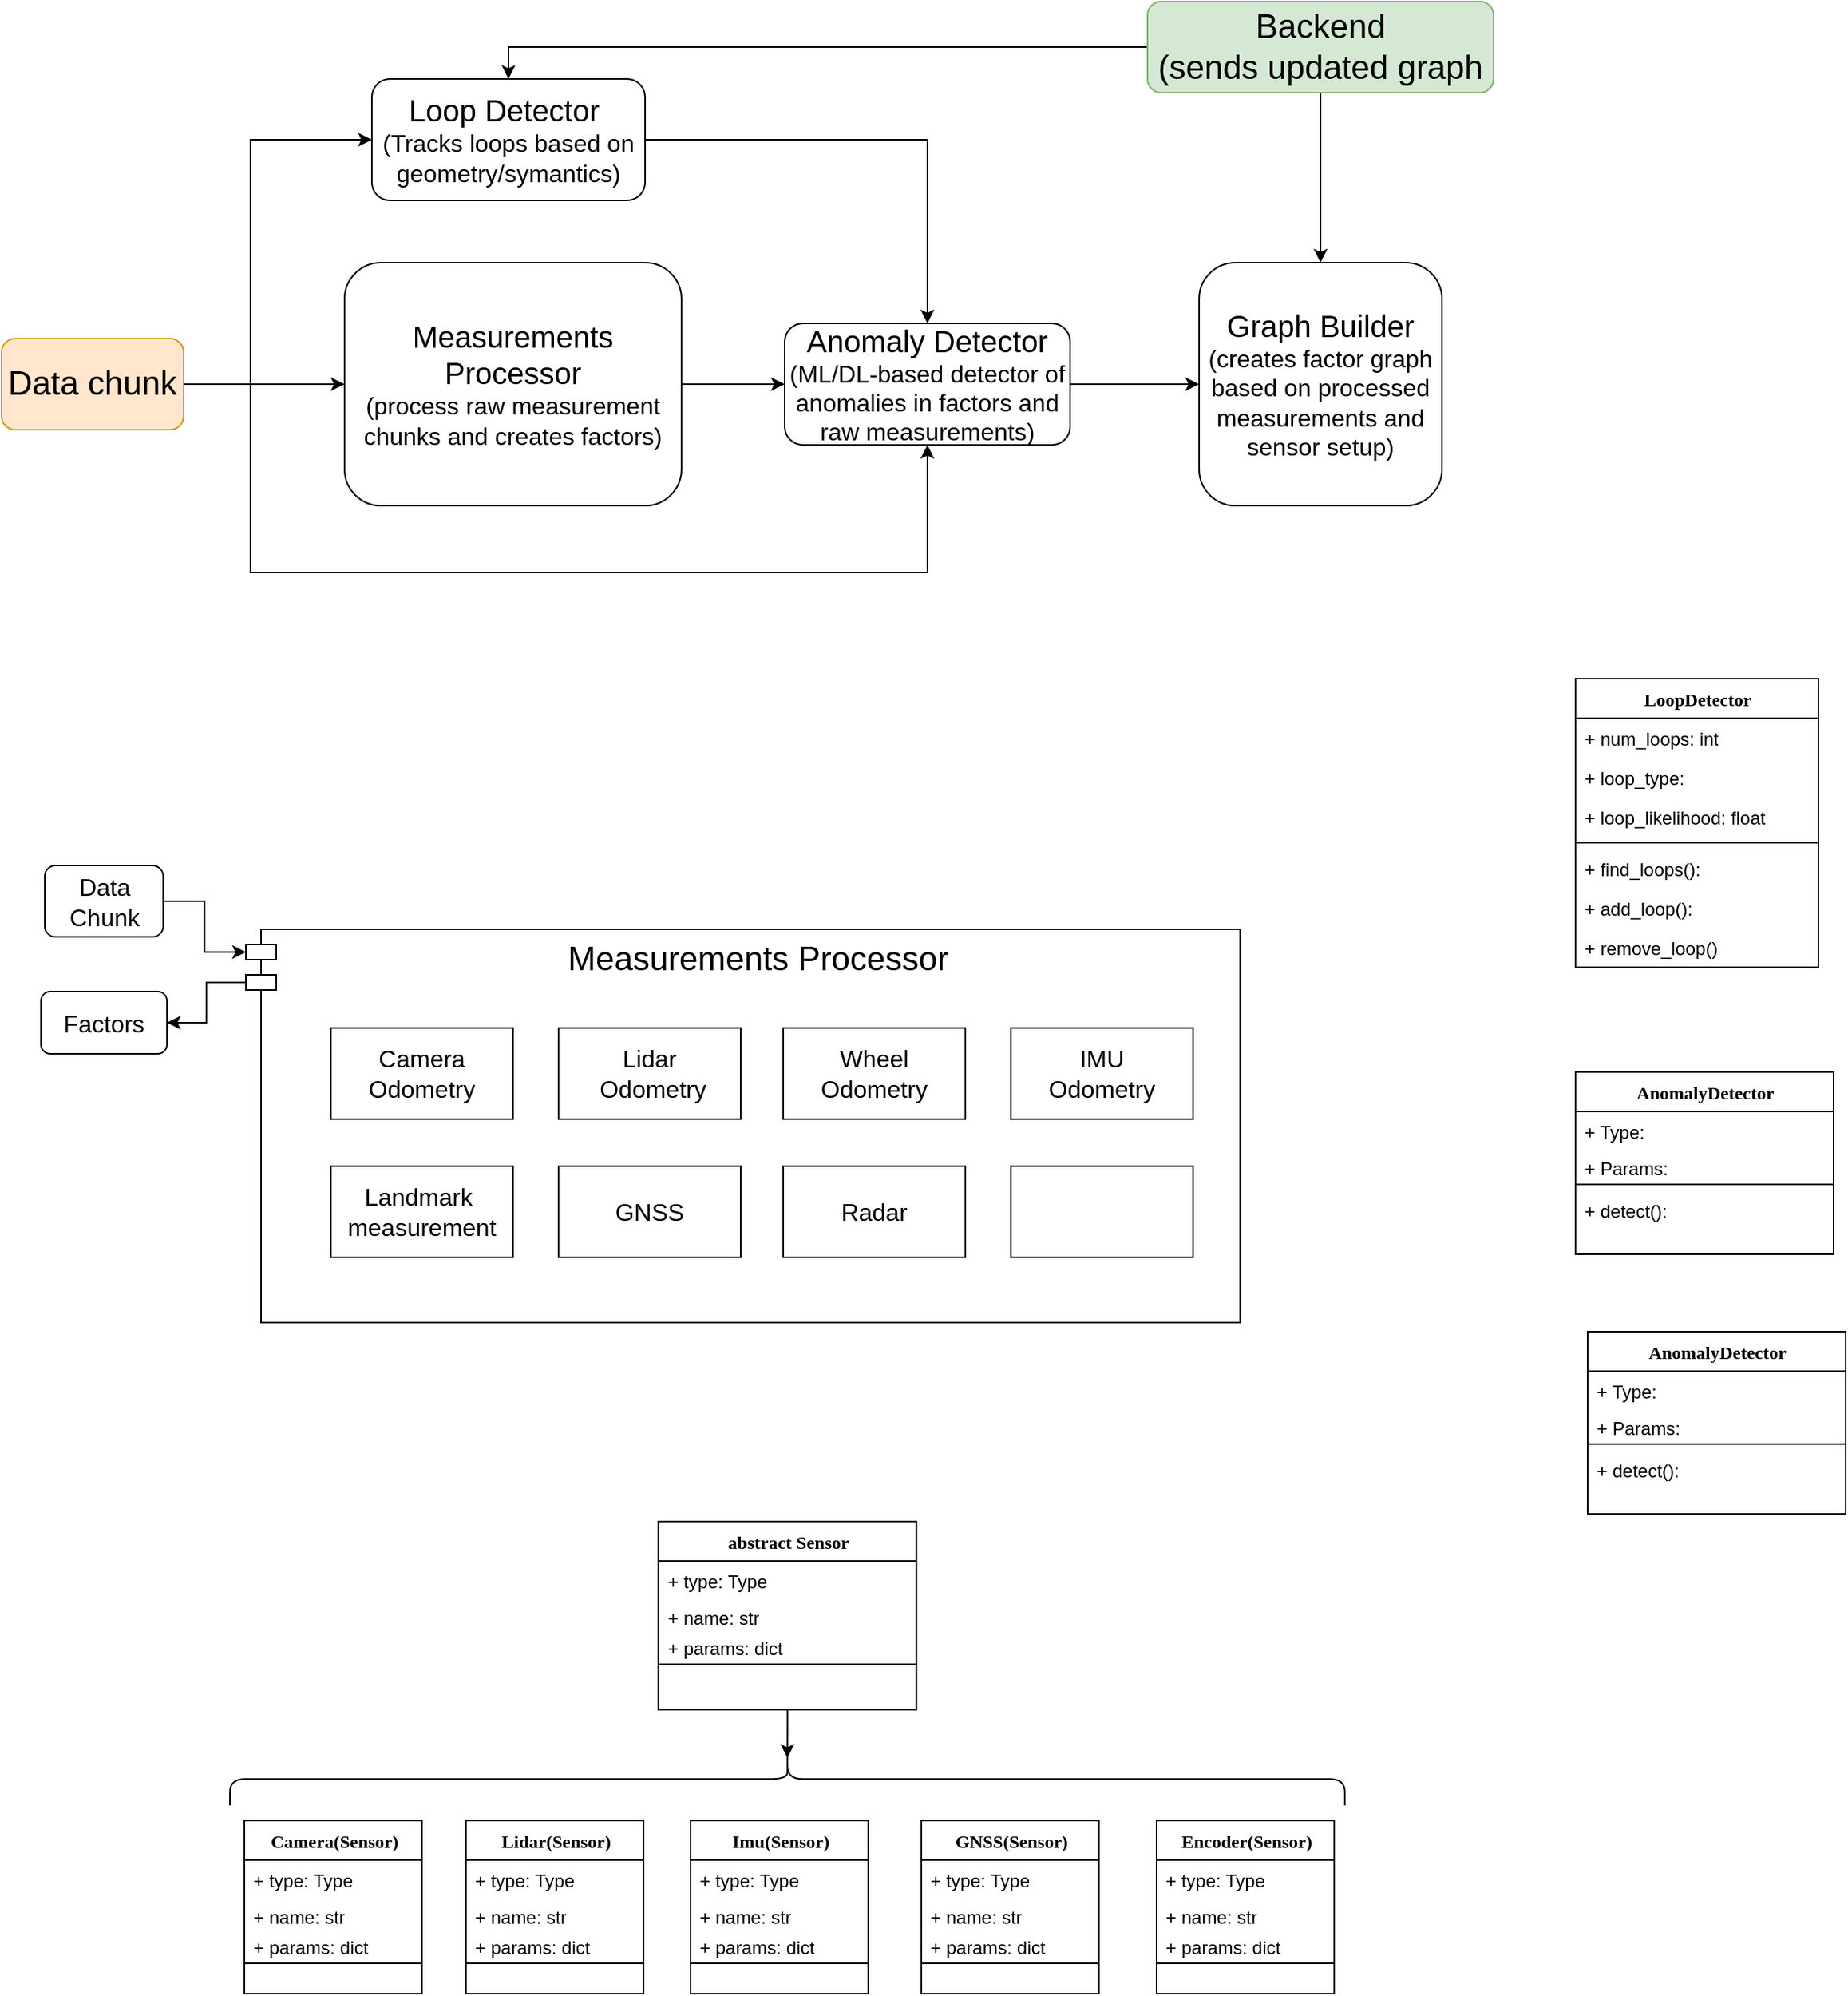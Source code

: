 <mxfile version="21.1.2" type="device">
  <diagram name="Page-1" id="6133507b-19e7-1e82-6fc7-422aa6c4b21f">
    <mxGraphModel dx="1993" dy="517" grid="0" gridSize="10" guides="1" tooltips="1" connect="1" arrows="1" fold="1" page="1" pageScale="1" pageWidth="1100" pageHeight="850" background="none" math="0" shadow="0">
      <root>
        <mxCell id="0" />
        <mxCell id="1" parent="0" />
        <mxCell id="TKWjIK_nqhg0Qx_Ndcxz-42" style="edgeStyle=orthogonalEdgeStyle;rounded=0;orthogonalLoop=1;jettySize=auto;html=1;exitX=0;exitY=0;exitDx=0;exitDy=35;exitPerimeter=0;entryX=1;entryY=0.5;entryDx=0;entryDy=0;" parent="1" source="TKWjIK_nqhg0Qx_Ndcxz-37" target="TKWjIK_nqhg0Qx_Ndcxz-40" edge="1">
          <mxGeometry relative="1" as="geometry" />
        </mxCell>
        <mxCell id="TKWjIK_nqhg0Qx_Ndcxz-37" value="&lt;font style=&quot;font-size: 22px;&quot;&gt;Measurements Processor&lt;/font&gt;" style="shape=module;align=left;spacingLeft=20;align=center;verticalAlign=top;whiteSpace=wrap;html=1;" parent="1" vertex="1">
          <mxGeometry x="-886" y="628" width="655" height="259" as="geometry" />
        </mxCell>
        <mxCell id="jgLlG5gbJCbwpfzQCMnW-12" value="LoopDetector" style="swimlane;html=1;fontStyle=1;align=center;verticalAlign=top;childLayout=stackLayout;horizontal=1;startSize=26;horizontalStack=0;resizeParent=1;resizeLast=0;collapsible=1;marginBottom=0;swimlaneFillColor=#ffffff;rounded=0;shadow=0;comic=0;labelBackgroundColor=none;strokeWidth=1;fillColor=none;fontFamily=Verdana;fontSize=12" parent="1" vertex="1">
          <mxGeometry x="-10" y="463" width="160" height="190" as="geometry" />
        </mxCell>
        <mxCell id="jgLlG5gbJCbwpfzQCMnW-13" value="+ num_loops: int" style="text;html=1;strokeColor=none;fillColor=none;align=left;verticalAlign=top;spacingLeft=4;spacingRight=4;whiteSpace=wrap;overflow=hidden;rotatable=0;points=[[0,0.5],[1,0.5]];portConstraint=eastwest;" parent="jgLlG5gbJCbwpfzQCMnW-12" vertex="1">
          <mxGeometry y="26" width="160" height="26" as="geometry" />
        </mxCell>
        <mxCell id="jgLlG5gbJCbwpfzQCMnW-14" value="+ loop_type:&amp;nbsp;" style="text;html=1;strokeColor=none;fillColor=none;align=left;verticalAlign=top;spacingLeft=4;spacingRight=4;whiteSpace=wrap;overflow=hidden;rotatable=0;points=[[0,0.5],[1,0.5]];portConstraint=eastwest;" parent="jgLlG5gbJCbwpfzQCMnW-12" vertex="1">
          <mxGeometry y="52" width="160" height="26" as="geometry" />
        </mxCell>
        <mxCell id="jgLlG5gbJCbwpfzQCMnW-15" value="+ loop_likelihood: float" style="text;html=1;strokeColor=none;fillColor=none;align=left;verticalAlign=top;spacingLeft=4;spacingRight=4;whiteSpace=wrap;overflow=hidden;rotatable=0;points=[[0,0.5],[1,0.5]];portConstraint=eastwest;" parent="jgLlG5gbJCbwpfzQCMnW-12" vertex="1">
          <mxGeometry y="78" width="160" height="26" as="geometry" />
        </mxCell>
        <mxCell id="jgLlG5gbJCbwpfzQCMnW-16" value="" style="line;html=1;strokeWidth=1;fillColor=none;align=left;verticalAlign=middle;spacingTop=-1;spacingLeft=3;spacingRight=3;rotatable=0;labelPosition=right;points=[];portConstraint=eastwest;" parent="jgLlG5gbJCbwpfzQCMnW-12" vertex="1">
          <mxGeometry y="104" width="160" height="8" as="geometry" />
        </mxCell>
        <mxCell id="jgLlG5gbJCbwpfzQCMnW-17" value="+ find_loops():" style="text;html=1;strokeColor=none;fillColor=none;align=left;verticalAlign=top;spacingLeft=4;spacingRight=4;whiteSpace=wrap;overflow=hidden;rotatable=0;points=[[0,0.5],[1,0.5]];portConstraint=eastwest;" parent="jgLlG5gbJCbwpfzQCMnW-12" vertex="1">
          <mxGeometry y="112" width="160" height="26" as="geometry" />
        </mxCell>
        <mxCell id="jgLlG5gbJCbwpfzQCMnW-18" value="+ add_loop():" style="text;html=1;strokeColor=none;fillColor=none;align=left;verticalAlign=top;spacingLeft=4;spacingRight=4;whiteSpace=wrap;overflow=hidden;rotatable=0;points=[[0,0.5],[1,0.5]];portConstraint=eastwest;" parent="jgLlG5gbJCbwpfzQCMnW-12" vertex="1">
          <mxGeometry y="138" width="160" height="26" as="geometry" />
        </mxCell>
        <mxCell id="jgLlG5gbJCbwpfzQCMnW-19" value="+ remove_loop()" style="text;html=1;strokeColor=none;fillColor=none;align=left;verticalAlign=top;spacingLeft=4;spacingRight=4;whiteSpace=wrap;overflow=hidden;rotatable=0;points=[[0,0.5],[1,0.5]];portConstraint=eastwest;" parent="jgLlG5gbJCbwpfzQCMnW-12" vertex="1">
          <mxGeometry y="164" width="160" height="26" as="geometry" />
        </mxCell>
        <mxCell id="jgLlG5gbJCbwpfzQCMnW-21" value="AnomalyDetector" style="swimlane;html=1;fontStyle=1;align=center;verticalAlign=top;childLayout=stackLayout;horizontal=1;startSize=26;horizontalStack=0;resizeParent=1;resizeLast=0;collapsible=1;marginBottom=0;swimlaneFillColor=#ffffff;rounded=0;shadow=0;comic=0;labelBackgroundColor=none;strokeWidth=1;fillColor=none;fontFamily=Verdana;fontSize=12" parent="1" vertex="1">
          <mxGeometry x="-2" y="893" width="170" height="120" as="geometry" />
        </mxCell>
        <mxCell id="jgLlG5gbJCbwpfzQCMnW-22" value="+ Type:" style="text;html=1;strokeColor=none;fillColor=none;align=left;verticalAlign=top;spacingLeft=4;spacingRight=4;whiteSpace=wrap;overflow=hidden;rotatable=0;points=[[0,0.5],[1,0.5]];portConstraint=eastwest;" parent="jgLlG5gbJCbwpfzQCMnW-21" vertex="1">
          <mxGeometry y="26" width="170" height="24" as="geometry" />
        </mxCell>
        <mxCell id="jgLlG5gbJCbwpfzQCMnW-39" value="+ Params:" style="text;html=1;strokeColor=none;fillColor=none;align=left;verticalAlign=top;spacingLeft=4;spacingRight=4;whiteSpace=wrap;overflow=hidden;rotatable=0;points=[[0,0.5],[1,0.5]];portConstraint=eastwest;" parent="jgLlG5gbJCbwpfzQCMnW-21" vertex="1">
          <mxGeometry y="50" width="170" height="20" as="geometry" />
        </mxCell>
        <mxCell id="jgLlG5gbJCbwpfzQCMnW-23" value="" style="line;html=1;strokeWidth=1;fillColor=none;align=left;verticalAlign=middle;spacingTop=-1;spacingLeft=3;spacingRight=3;rotatable=0;labelPosition=right;points=[];portConstraint=eastwest;" parent="jgLlG5gbJCbwpfzQCMnW-21" vertex="1">
          <mxGeometry y="70" width="170" height="8" as="geometry" />
        </mxCell>
        <mxCell id="jgLlG5gbJCbwpfzQCMnW-24" value="+ detect():" style="text;html=1;strokeColor=none;fillColor=none;align=left;verticalAlign=top;spacingLeft=4;spacingRight=4;whiteSpace=wrap;overflow=hidden;rotatable=0;points=[[0,0.5],[1,0.5]];portConstraint=eastwest;" parent="jgLlG5gbJCbwpfzQCMnW-21" vertex="1">
          <mxGeometry y="78" width="170" height="26" as="geometry" />
        </mxCell>
        <mxCell id="TKWjIK_nqhg0Qx_Ndcxz-6" style="edgeStyle=orthogonalEdgeStyle;rounded=0;orthogonalLoop=1;jettySize=auto;html=1;entryX=0;entryY=0.5;entryDx=0;entryDy=0;" parent="1" source="TKWjIK_nqhg0Qx_Ndcxz-1" target="TKWjIK_nqhg0Qx_Ndcxz-5" edge="1">
          <mxGeometry relative="1" as="geometry" />
        </mxCell>
        <mxCell id="TKWjIK_nqhg0Qx_Ndcxz-1" value="&lt;font style=&quot;&quot;&gt;&lt;span style=&quot;font-size: 20px;&quot;&gt;Measurements Processor&lt;/span&gt;&lt;br&gt;&lt;font style=&quot;font-size: 16px;&quot;&gt;(process raw measurement chunks and creates factors)&lt;/font&gt;&lt;br&gt;&lt;/font&gt;" style="rounded=1;whiteSpace=wrap;html=1;" parent="1" vertex="1">
          <mxGeometry x="-821" y="189" width="222" height="160" as="geometry" />
        </mxCell>
        <mxCell id="TKWjIK_nqhg0Qx_Ndcxz-3" style="edgeStyle=orthogonalEdgeStyle;rounded=0;orthogonalLoop=1;jettySize=auto;html=1;entryX=0;entryY=0.5;entryDx=0;entryDy=0;" parent="1" source="TKWjIK_nqhg0Qx_Ndcxz-2" target="TKWjIK_nqhg0Qx_Ndcxz-1" edge="1">
          <mxGeometry relative="1" as="geometry" />
        </mxCell>
        <mxCell id="TKWjIK_nqhg0Qx_Ndcxz-7" style="edgeStyle=orthogonalEdgeStyle;rounded=0;orthogonalLoop=1;jettySize=auto;html=1;entryX=0.5;entryY=1;entryDx=0;entryDy=0;exitX=1;exitY=0.5;exitDx=0;exitDy=0;" parent="1" source="TKWjIK_nqhg0Qx_Ndcxz-2" target="TKWjIK_nqhg0Qx_Ndcxz-5" edge="1">
          <mxGeometry relative="1" as="geometry">
            <Array as="points">
              <mxPoint x="-883" y="269" />
              <mxPoint x="-883" y="393" />
              <mxPoint x="-437" y="393" />
            </Array>
          </mxGeometry>
        </mxCell>
        <mxCell id="TKWjIK_nqhg0Qx_Ndcxz-31" style="edgeStyle=orthogonalEdgeStyle;rounded=0;orthogonalLoop=1;jettySize=auto;html=1;entryX=0;entryY=0.5;entryDx=0;entryDy=0;" parent="1" source="TKWjIK_nqhg0Qx_Ndcxz-2" target="TKWjIK_nqhg0Qx_Ndcxz-4" edge="1">
          <mxGeometry relative="1" as="geometry">
            <Array as="points">
              <mxPoint x="-883" y="269" />
              <mxPoint x="-883" y="108" />
            </Array>
          </mxGeometry>
        </mxCell>
        <mxCell id="TKWjIK_nqhg0Qx_Ndcxz-2" value="&lt;font style=&quot;font-size: 22px;&quot;&gt;Data chunk&lt;/font&gt;" style="rounded=1;whiteSpace=wrap;html=1;fillColor=#ffe6cc;strokeColor=#d79b00;" parent="1" vertex="1">
          <mxGeometry x="-1047" y="239" width="120" height="60" as="geometry" />
        </mxCell>
        <mxCell id="TKWjIK_nqhg0Qx_Ndcxz-33" style="edgeStyle=orthogonalEdgeStyle;rounded=0;orthogonalLoop=1;jettySize=auto;html=1;entryX=0.5;entryY=0;entryDx=0;entryDy=0;" parent="1" source="TKWjIK_nqhg0Qx_Ndcxz-4" target="TKWjIK_nqhg0Qx_Ndcxz-5" edge="1">
          <mxGeometry relative="1" as="geometry" />
        </mxCell>
        <mxCell id="TKWjIK_nqhg0Qx_Ndcxz-4" value="&lt;font style=&quot;&quot;&gt;&lt;span style=&quot;font-size: 20px;&quot;&gt;Loop Detector&amp;nbsp;&lt;/span&gt;&lt;br&gt;&lt;font style=&quot;font-size: 16px;&quot;&gt;(Tracks loops based on geometry/symantics)&lt;/font&gt;&lt;br&gt;&lt;/font&gt;" style="rounded=1;whiteSpace=wrap;html=1;" parent="1" vertex="1">
          <mxGeometry x="-803" y="68" width="180" height="80" as="geometry" />
        </mxCell>
        <mxCell id="TKWjIK_nqhg0Qx_Ndcxz-12" style="edgeStyle=orthogonalEdgeStyle;rounded=0;orthogonalLoop=1;jettySize=auto;html=1;entryX=0;entryY=0.5;entryDx=0;entryDy=0;" parent="1" source="TKWjIK_nqhg0Qx_Ndcxz-5" target="TKWjIK_nqhg0Qx_Ndcxz-11" edge="1">
          <mxGeometry relative="1" as="geometry" />
        </mxCell>
        <mxCell id="TKWjIK_nqhg0Qx_Ndcxz-5" value="&lt;font style=&quot;&quot;&gt;&lt;span style=&quot;font-size: 20px;&quot;&gt;Anomaly Detector&lt;/span&gt;&lt;br&gt;&lt;font style=&quot;font-size: 16px;&quot;&gt;(ML/DL-based detector of anomalies in factors and raw measurements)&lt;/font&gt;&lt;br&gt;&lt;/font&gt;" style="rounded=1;whiteSpace=wrap;html=1;" parent="1" vertex="1">
          <mxGeometry x="-531" y="229" width="188" height="80" as="geometry" />
        </mxCell>
        <mxCell id="TKWjIK_nqhg0Qx_Ndcxz-11" value="&lt;font style=&quot;&quot;&gt;&lt;span style=&quot;font-size: 20px;&quot;&gt;Graph Builder&lt;/span&gt;&lt;br&gt;&lt;font style=&quot;font-size: 16px;&quot;&gt;(creates factor graph based on processed measurements and sensor setup)&lt;/font&gt;&lt;br&gt;&lt;/font&gt;" style="rounded=1;whiteSpace=wrap;html=1;" parent="1" vertex="1">
          <mxGeometry x="-258" y="189" width="160" height="160" as="geometry" />
        </mxCell>
        <mxCell id="TKWjIK_nqhg0Qx_Ndcxz-14" style="edgeStyle=orthogonalEdgeStyle;rounded=0;orthogonalLoop=1;jettySize=auto;html=1;entryX=0.5;entryY=0;entryDx=0;entryDy=0;" parent="1" source="TKWjIK_nqhg0Qx_Ndcxz-13" target="TKWjIK_nqhg0Qx_Ndcxz-11" edge="1">
          <mxGeometry relative="1" as="geometry" />
        </mxCell>
        <mxCell id="TKWjIK_nqhg0Qx_Ndcxz-32" style="edgeStyle=orthogonalEdgeStyle;rounded=0;orthogonalLoop=1;jettySize=auto;html=1;entryX=0.5;entryY=0;entryDx=0;entryDy=0;" parent="1" source="TKWjIK_nqhg0Qx_Ndcxz-13" target="TKWjIK_nqhg0Qx_Ndcxz-4" edge="1">
          <mxGeometry relative="1" as="geometry" />
        </mxCell>
        <mxCell id="TKWjIK_nqhg0Qx_Ndcxz-13" value="&lt;span style=&quot;font-size: 22px;&quot;&gt;Backend&lt;br&gt;(sends updated graph&lt;br&gt;&lt;/span&gt;" style="rounded=1;whiteSpace=wrap;html=1;fillColor=#d5e8d4;strokeColor=#82b366;" parent="1" vertex="1">
          <mxGeometry x="-292" y="17" width="228" height="60" as="geometry" />
        </mxCell>
        <mxCell id="TKWjIK_nqhg0Qx_Ndcxz-15" value="AnomalyDetector" style="swimlane;html=1;fontStyle=1;align=center;verticalAlign=top;childLayout=stackLayout;horizontal=1;startSize=26;horizontalStack=0;resizeParent=1;resizeLast=0;collapsible=1;marginBottom=0;swimlaneFillColor=#ffffff;rounded=0;shadow=0;comic=0;labelBackgroundColor=none;strokeWidth=1;fillColor=none;fontFamily=Verdana;fontSize=12" parent="1" vertex="1">
          <mxGeometry x="-10" y="722" width="170" height="120" as="geometry" />
        </mxCell>
        <mxCell id="TKWjIK_nqhg0Qx_Ndcxz-16" value="+ Type:" style="text;html=1;strokeColor=none;fillColor=none;align=left;verticalAlign=top;spacingLeft=4;spacingRight=4;whiteSpace=wrap;overflow=hidden;rotatable=0;points=[[0,0.5],[1,0.5]];portConstraint=eastwest;" parent="TKWjIK_nqhg0Qx_Ndcxz-15" vertex="1">
          <mxGeometry y="26" width="170" height="24" as="geometry" />
        </mxCell>
        <mxCell id="TKWjIK_nqhg0Qx_Ndcxz-17" value="+ Params:" style="text;html=1;strokeColor=none;fillColor=none;align=left;verticalAlign=top;spacingLeft=4;spacingRight=4;whiteSpace=wrap;overflow=hidden;rotatable=0;points=[[0,0.5],[1,0.5]];portConstraint=eastwest;" parent="TKWjIK_nqhg0Qx_Ndcxz-15" vertex="1">
          <mxGeometry y="50" width="170" height="20" as="geometry" />
        </mxCell>
        <mxCell id="TKWjIK_nqhg0Qx_Ndcxz-18" value="" style="line;html=1;strokeWidth=1;fillColor=none;align=left;verticalAlign=middle;spacingTop=-1;spacingLeft=3;spacingRight=3;rotatable=0;labelPosition=right;points=[];portConstraint=eastwest;" parent="TKWjIK_nqhg0Qx_Ndcxz-15" vertex="1">
          <mxGeometry y="70" width="170" height="8" as="geometry" />
        </mxCell>
        <mxCell id="TKWjIK_nqhg0Qx_Ndcxz-19" value="+ detect():" style="text;html=1;strokeColor=none;fillColor=none;align=left;verticalAlign=top;spacingLeft=4;spacingRight=4;whiteSpace=wrap;overflow=hidden;rotatable=0;points=[[0,0.5],[1,0.5]];portConstraint=eastwest;" parent="TKWjIK_nqhg0Qx_Ndcxz-15" vertex="1">
          <mxGeometry y="78" width="170" height="26" as="geometry" />
        </mxCell>
        <mxCell id="TKWjIK_nqhg0Qx_Ndcxz-23" value="&lt;font style=&quot;font-size: 16px;&quot;&gt;Camera Odometry&lt;/font&gt;" style="rounded=0;whiteSpace=wrap;html=1;" parent="1" vertex="1">
          <mxGeometry x="-830" y="693" width="120" height="60" as="geometry" />
        </mxCell>
        <mxCell id="TKWjIK_nqhg0Qx_Ndcxz-24" value="&lt;font style=&quot;font-size: 16px;&quot;&gt;Lidar&lt;br&gt;&amp;nbsp;Odometry&lt;/font&gt;" style="rounded=0;whiteSpace=wrap;html=1;" parent="1" vertex="1">
          <mxGeometry x="-680" y="693" width="120" height="60" as="geometry" />
        </mxCell>
        <mxCell id="TKWjIK_nqhg0Qx_Ndcxz-25" value="&lt;font style=&quot;font-size: 16px;&quot;&gt;Wheel Odometry&lt;/font&gt;" style="rounded=0;whiteSpace=wrap;html=1;" parent="1" vertex="1">
          <mxGeometry x="-532" y="693" width="120" height="60" as="geometry" />
        </mxCell>
        <mxCell id="TKWjIK_nqhg0Qx_Ndcxz-26" value="&lt;font style=&quot;font-size: 16px;&quot;&gt;GNSS&lt;/font&gt;" style="rounded=0;whiteSpace=wrap;html=1;" parent="1" vertex="1">
          <mxGeometry x="-680" y="784" width="120" height="60" as="geometry" />
        </mxCell>
        <mxCell id="TKWjIK_nqhg0Qx_Ndcxz-27" value="&lt;font style=&quot;font-size: 16px;&quot;&gt;IMU &lt;br&gt;Odometry&lt;br&gt;&lt;/font&gt;" style="rounded=0;whiteSpace=wrap;html=1;" parent="1" vertex="1">
          <mxGeometry x="-382" y="693" width="120" height="60" as="geometry" />
        </mxCell>
        <mxCell id="TKWjIK_nqhg0Qx_Ndcxz-34" value="&lt;font style=&quot;font-size: 16px;&quot;&gt;Radar&lt;br&gt;&lt;/font&gt;" style="rounded=0;whiteSpace=wrap;html=1;" parent="1" vertex="1">
          <mxGeometry x="-532" y="784" width="120" height="60" as="geometry" />
        </mxCell>
        <mxCell id="TKWjIK_nqhg0Qx_Ndcxz-35" value="&lt;font style=&quot;font-size: 16px;&quot;&gt;Landmark&amp;nbsp;&lt;br&gt;measurement&lt;br&gt;&lt;/font&gt;" style="rounded=0;whiteSpace=wrap;html=1;" parent="1" vertex="1">
          <mxGeometry x="-830" y="784" width="120" height="60" as="geometry" />
        </mxCell>
        <mxCell id="TKWjIK_nqhg0Qx_Ndcxz-36" value="&lt;font style=&quot;font-size: 16px;&quot;&gt;&lt;br&gt;&lt;/font&gt;" style="rounded=0;whiteSpace=wrap;html=1;" parent="1" vertex="1">
          <mxGeometry x="-382" y="784" width="120" height="60" as="geometry" />
        </mxCell>
        <mxCell id="TKWjIK_nqhg0Qx_Ndcxz-39" style="edgeStyle=orthogonalEdgeStyle;rounded=0;orthogonalLoop=1;jettySize=auto;html=1;entryX=0;entryY=0;entryDx=0;entryDy=15;entryPerimeter=0;" parent="1" source="TKWjIK_nqhg0Qx_Ndcxz-38" target="TKWjIK_nqhg0Qx_Ndcxz-37" edge="1">
          <mxGeometry relative="1" as="geometry" />
        </mxCell>
        <mxCell id="TKWjIK_nqhg0Qx_Ndcxz-38" value="&lt;font style=&quot;font-size: 16px;&quot;&gt;Data Chunk&lt;/font&gt;" style="rounded=1;whiteSpace=wrap;html=1;" parent="1" vertex="1">
          <mxGeometry x="-1018.5" y="586" width="78" height="47" as="geometry" />
        </mxCell>
        <mxCell id="TKWjIK_nqhg0Qx_Ndcxz-40" value="&lt;font style=&quot;font-size: 16px;&quot;&gt;Factors&lt;/font&gt;" style="rounded=1;whiteSpace=wrap;html=1;" parent="1" vertex="1">
          <mxGeometry x="-1021" y="669" width="83" height="41" as="geometry" />
        </mxCell>
        <mxCell id="FBjPzx07GxaDUaOyeUmr-44" style="edgeStyle=orthogonalEdgeStyle;rounded=0;orthogonalLoop=1;jettySize=auto;html=1;entryX=0.1;entryY=0.5;entryDx=0;entryDy=0;entryPerimeter=0;" edge="1" parent="1" source="FBjPzx07GxaDUaOyeUmr-1" target="FBjPzx07GxaDUaOyeUmr-42">
          <mxGeometry relative="1" as="geometry" />
        </mxCell>
        <mxCell id="FBjPzx07GxaDUaOyeUmr-1" value="abstract Sensor" style="swimlane;html=1;fontStyle=1;align=center;verticalAlign=top;childLayout=stackLayout;horizontal=1;startSize=26;horizontalStack=0;resizeParent=1;resizeLast=0;collapsible=1;marginBottom=0;swimlaneFillColor=#ffffff;rounded=0;shadow=0;comic=0;labelBackgroundColor=none;strokeWidth=1;fillColor=none;fontFamily=Verdana;fontSize=12" vertex="1" parent="1">
          <mxGeometry x="-614.25" y="1018" width="170" height="124" as="geometry" />
        </mxCell>
        <mxCell id="FBjPzx07GxaDUaOyeUmr-2" value="+ type: Type" style="text;html=1;strokeColor=none;fillColor=none;align=left;verticalAlign=top;spacingLeft=4;spacingRight=4;whiteSpace=wrap;overflow=hidden;rotatable=0;points=[[0,0.5],[1,0.5]];portConstraint=eastwest;" vertex="1" parent="FBjPzx07GxaDUaOyeUmr-1">
          <mxGeometry y="26" width="170" height="24" as="geometry" />
        </mxCell>
        <mxCell id="FBjPzx07GxaDUaOyeUmr-3" value="+ name: str" style="text;html=1;strokeColor=none;fillColor=none;align=left;verticalAlign=top;spacingLeft=4;spacingRight=4;whiteSpace=wrap;overflow=hidden;rotatable=0;points=[[0,0.5],[1,0.5]];portConstraint=eastwest;" vertex="1" parent="FBjPzx07GxaDUaOyeUmr-1">
          <mxGeometry y="50" width="170" height="20" as="geometry" />
        </mxCell>
        <mxCell id="FBjPzx07GxaDUaOyeUmr-6" value="+ params: dict" style="text;html=1;strokeColor=none;fillColor=none;align=left;verticalAlign=top;spacingLeft=4;spacingRight=4;whiteSpace=wrap;overflow=hidden;rotatable=0;points=[[0,0.5],[1,0.5]];portConstraint=eastwest;" vertex="1" parent="FBjPzx07GxaDUaOyeUmr-1">
          <mxGeometry y="70" width="170" height="20" as="geometry" />
        </mxCell>
        <mxCell id="FBjPzx07GxaDUaOyeUmr-4" value="" style="line;html=1;strokeWidth=1;fillColor=none;align=left;verticalAlign=middle;spacingTop=-1;spacingLeft=3;spacingRight=3;rotatable=0;labelPosition=right;points=[];portConstraint=eastwest;" vertex="1" parent="FBjPzx07GxaDUaOyeUmr-1">
          <mxGeometry y="90" width="170" height="8" as="geometry" />
        </mxCell>
        <mxCell id="FBjPzx07GxaDUaOyeUmr-7" value="Camera(Sensor)" style="swimlane;html=1;fontStyle=1;align=center;verticalAlign=top;childLayout=stackLayout;horizontal=1;startSize=26;horizontalStack=0;resizeParent=1;resizeLast=0;collapsible=1;marginBottom=0;swimlaneFillColor=#ffffff;rounded=0;shadow=0;comic=0;labelBackgroundColor=none;strokeWidth=1;fillColor=none;fontFamily=Verdana;fontSize=12" vertex="1" parent="1">
          <mxGeometry x="-887" y="1215" width="117" height="114" as="geometry" />
        </mxCell>
        <mxCell id="FBjPzx07GxaDUaOyeUmr-8" value="+ type: Type" style="text;html=1;strokeColor=none;fillColor=none;align=left;verticalAlign=top;spacingLeft=4;spacingRight=4;whiteSpace=wrap;overflow=hidden;rotatable=0;points=[[0,0.5],[1,0.5]];portConstraint=eastwest;" vertex="1" parent="FBjPzx07GxaDUaOyeUmr-7">
          <mxGeometry y="26" width="117" height="24" as="geometry" />
        </mxCell>
        <mxCell id="FBjPzx07GxaDUaOyeUmr-9" value="+ name: str" style="text;html=1;strokeColor=none;fillColor=none;align=left;verticalAlign=top;spacingLeft=4;spacingRight=4;whiteSpace=wrap;overflow=hidden;rotatable=0;points=[[0,0.5],[1,0.5]];portConstraint=eastwest;" vertex="1" parent="FBjPzx07GxaDUaOyeUmr-7">
          <mxGeometry y="50" width="117" height="20" as="geometry" />
        </mxCell>
        <mxCell id="FBjPzx07GxaDUaOyeUmr-10" value="+ params: dict" style="text;html=1;strokeColor=none;fillColor=none;align=left;verticalAlign=top;spacingLeft=4;spacingRight=4;whiteSpace=wrap;overflow=hidden;rotatable=0;points=[[0,0.5],[1,0.5]];portConstraint=eastwest;" vertex="1" parent="FBjPzx07GxaDUaOyeUmr-7">
          <mxGeometry y="70" width="117" height="20" as="geometry" />
        </mxCell>
        <mxCell id="FBjPzx07GxaDUaOyeUmr-11" value="" style="line;html=1;strokeWidth=1;fillColor=none;align=left;verticalAlign=middle;spacingTop=-1;spacingLeft=3;spacingRight=3;rotatable=0;labelPosition=right;points=[];portConstraint=eastwest;" vertex="1" parent="FBjPzx07GxaDUaOyeUmr-7">
          <mxGeometry y="90" width="117" height="8" as="geometry" />
        </mxCell>
        <mxCell id="FBjPzx07GxaDUaOyeUmr-22" value="Lidar(Sensor)" style="swimlane;html=1;fontStyle=1;align=center;verticalAlign=top;childLayout=stackLayout;horizontal=1;startSize=26;horizontalStack=0;resizeParent=1;resizeLast=0;collapsible=1;marginBottom=0;swimlaneFillColor=#ffffff;rounded=0;shadow=0;comic=0;labelBackgroundColor=none;strokeWidth=1;fillColor=none;fontFamily=Verdana;fontSize=12" vertex="1" parent="1">
          <mxGeometry x="-741" y="1215" width="117" height="114" as="geometry" />
        </mxCell>
        <mxCell id="FBjPzx07GxaDUaOyeUmr-23" value="+ type: Type" style="text;html=1;strokeColor=none;fillColor=none;align=left;verticalAlign=top;spacingLeft=4;spacingRight=4;whiteSpace=wrap;overflow=hidden;rotatable=0;points=[[0,0.5],[1,0.5]];portConstraint=eastwest;" vertex="1" parent="FBjPzx07GxaDUaOyeUmr-22">
          <mxGeometry y="26" width="117" height="24" as="geometry" />
        </mxCell>
        <mxCell id="FBjPzx07GxaDUaOyeUmr-24" value="+ name: str" style="text;html=1;strokeColor=none;fillColor=none;align=left;verticalAlign=top;spacingLeft=4;spacingRight=4;whiteSpace=wrap;overflow=hidden;rotatable=0;points=[[0,0.5],[1,0.5]];portConstraint=eastwest;" vertex="1" parent="FBjPzx07GxaDUaOyeUmr-22">
          <mxGeometry y="50" width="117" height="20" as="geometry" />
        </mxCell>
        <mxCell id="FBjPzx07GxaDUaOyeUmr-25" value="+ params: dict" style="text;html=1;strokeColor=none;fillColor=none;align=left;verticalAlign=top;spacingLeft=4;spacingRight=4;whiteSpace=wrap;overflow=hidden;rotatable=0;points=[[0,0.5],[1,0.5]];portConstraint=eastwest;" vertex="1" parent="FBjPzx07GxaDUaOyeUmr-22">
          <mxGeometry y="70" width="117" height="20" as="geometry" />
        </mxCell>
        <mxCell id="FBjPzx07GxaDUaOyeUmr-26" value="" style="line;html=1;strokeWidth=1;fillColor=none;align=left;verticalAlign=middle;spacingTop=-1;spacingLeft=3;spacingRight=3;rotatable=0;labelPosition=right;points=[];portConstraint=eastwest;" vertex="1" parent="FBjPzx07GxaDUaOyeUmr-22">
          <mxGeometry y="90" width="117" height="8" as="geometry" />
        </mxCell>
        <mxCell id="FBjPzx07GxaDUaOyeUmr-27" value="Imu(Sensor)" style="swimlane;html=1;fontStyle=1;align=center;verticalAlign=top;childLayout=stackLayout;horizontal=1;startSize=26;horizontalStack=0;resizeParent=1;resizeLast=0;collapsible=1;marginBottom=0;swimlaneFillColor=#ffffff;rounded=0;shadow=0;comic=0;labelBackgroundColor=none;strokeWidth=1;fillColor=none;fontFamily=Verdana;fontSize=12" vertex="1" parent="1">
          <mxGeometry x="-593" y="1215" width="117" height="114" as="geometry" />
        </mxCell>
        <mxCell id="FBjPzx07GxaDUaOyeUmr-28" value="+ type: Type" style="text;html=1;strokeColor=none;fillColor=none;align=left;verticalAlign=top;spacingLeft=4;spacingRight=4;whiteSpace=wrap;overflow=hidden;rotatable=0;points=[[0,0.5],[1,0.5]];portConstraint=eastwest;" vertex="1" parent="FBjPzx07GxaDUaOyeUmr-27">
          <mxGeometry y="26" width="117" height="24" as="geometry" />
        </mxCell>
        <mxCell id="FBjPzx07GxaDUaOyeUmr-29" value="+ name: str" style="text;html=1;strokeColor=none;fillColor=none;align=left;verticalAlign=top;spacingLeft=4;spacingRight=4;whiteSpace=wrap;overflow=hidden;rotatable=0;points=[[0,0.5],[1,0.5]];portConstraint=eastwest;" vertex="1" parent="FBjPzx07GxaDUaOyeUmr-27">
          <mxGeometry y="50" width="117" height="20" as="geometry" />
        </mxCell>
        <mxCell id="FBjPzx07GxaDUaOyeUmr-30" value="+ params: dict" style="text;html=1;strokeColor=none;fillColor=none;align=left;verticalAlign=top;spacingLeft=4;spacingRight=4;whiteSpace=wrap;overflow=hidden;rotatable=0;points=[[0,0.5],[1,0.5]];portConstraint=eastwest;" vertex="1" parent="FBjPzx07GxaDUaOyeUmr-27">
          <mxGeometry y="70" width="117" height="20" as="geometry" />
        </mxCell>
        <mxCell id="FBjPzx07GxaDUaOyeUmr-31" value="" style="line;html=1;strokeWidth=1;fillColor=none;align=left;verticalAlign=middle;spacingTop=-1;spacingLeft=3;spacingRight=3;rotatable=0;labelPosition=right;points=[];portConstraint=eastwest;" vertex="1" parent="FBjPzx07GxaDUaOyeUmr-27">
          <mxGeometry y="90" width="117" height="8" as="geometry" />
        </mxCell>
        <mxCell id="FBjPzx07GxaDUaOyeUmr-32" value="GNSS(Sensor)" style="swimlane;html=1;fontStyle=1;align=center;verticalAlign=top;childLayout=stackLayout;horizontal=1;startSize=26;horizontalStack=0;resizeParent=1;resizeLast=0;collapsible=1;marginBottom=0;swimlaneFillColor=#ffffff;rounded=0;shadow=0;comic=0;labelBackgroundColor=none;strokeWidth=1;fillColor=none;fontFamily=Verdana;fontSize=12" vertex="1" parent="1">
          <mxGeometry x="-441" y="1215" width="117" height="114" as="geometry" />
        </mxCell>
        <mxCell id="FBjPzx07GxaDUaOyeUmr-33" value="+ type: Type" style="text;html=1;strokeColor=none;fillColor=none;align=left;verticalAlign=top;spacingLeft=4;spacingRight=4;whiteSpace=wrap;overflow=hidden;rotatable=0;points=[[0,0.5],[1,0.5]];portConstraint=eastwest;" vertex="1" parent="FBjPzx07GxaDUaOyeUmr-32">
          <mxGeometry y="26" width="117" height="24" as="geometry" />
        </mxCell>
        <mxCell id="FBjPzx07GxaDUaOyeUmr-34" value="+ name: str" style="text;html=1;strokeColor=none;fillColor=none;align=left;verticalAlign=top;spacingLeft=4;spacingRight=4;whiteSpace=wrap;overflow=hidden;rotatable=0;points=[[0,0.5],[1,0.5]];portConstraint=eastwest;" vertex="1" parent="FBjPzx07GxaDUaOyeUmr-32">
          <mxGeometry y="50" width="117" height="20" as="geometry" />
        </mxCell>
        <mxCell id="FBjPzx07GxaDUaOyeUmr-35" value="+ params: dict" style="text;html=1;strokeColor=none;fillColor=none;align=left;verticalAlign=top;spacingLeft=4;spacingRight=4;whiteSpace=wrap;overflow=hidden;rotatable=0;points=[[0,0.5],[1,0.5]];portConstraint=eastwest;" vertex="1" parent="FBjPzx07GxaDUaOyeUmr-32">
          <mxGeometry y="70" width="117" height="20" as="geometry" />
        </mxCell>
        <mxCell id="FBjPzx07GxaDUaOyeUmr-36" value="" style="line;html=1;strokeWidth=1;fillColor=none;align=left;verticalAlign=middle;spacingTop=-1;spacingLeft=3;spacingRight=3;rotatable=0;labelPosition=right;points=[];portConstraint=eastwest;" vertex="1" parent="FBjPzx07GxaDUaOyeUmr-32">
          <mxGeometry y="90" width="117" height="8" as="geometry" />
        </mxCell>
        <mxCell id="FBjPzx07GxaDUaOyeUmr-37" value="Encoder(Sensor)" style="swimlane;html=1;fontStyle=1;align=center;verticalAlign=top;childLayout=stackLayout;horizontal=1;startSize=26;horizontalStack=0;resizeParent=1;resizeLast=0;collapsible=1;marginBottom=0;swimlaneFillColor=#ffffff;rounded=0;shadow=0;comic=0;labelBackgroundColor=none;strokeWidth=1;fillColor=none;fontFamily=Verdana;fontSize=12" vertex="1" parent="1">
          <mxGeometry x="-286" y="1215" width="117" height="114" as="geometry" />
        </mxCell>
        <mxCell id="FBjPzx07GxaDUaOyeUmr-38" value="+ type: Type" style="text;html=1;strokeColor=none;fillColor=none;align=left;verticalAlign=top;spacingLeft=4;spacingRight=4;whiteSpace=wrap;overflow=hidden;rotatable=0;points=[[0,0.5],[1,0.5]];portConstraint=eastwest;" vertex="1" parent="FBjPzx07GxaDUaOyeUmr-37">
          <mxGeometry y="26" width="117" height="24" as="geometry" />
        </mxCell>
        <mxCell id="FBjPzx07GxaDUaOyeUmr-39" value="+ name: str" style="text;html=1;strokeColor=none;fillColor=none;align=left;verticalAlign=top;spacingLeft=4;spacingRight=4;whiteSpace=wrap;overflow=hidden;rotatable=0;points=[[0,0.5],[1,0.5]];portConstraint=eastwest;" vertex="1" parent="FBjPzx07GxaDUaOyeUmr-37">
          <mxGeometry y="50" width="117" height="20" as="geometry" />
        </mxCell>
        <mxCell id="FBjPzx07GxaDUaOyeUmr-40" value="+ params: dict" style="text;html=1;strokeColor=none;fillColor=none;align=left;verticalAlign=top;spacingLeft=4;spacingRight=4;whiteSpace=wrap;overflow=hidden;rotatable=0;points=[[0,0.5],[1,0.5]];portConstraint=eastwest;" vertex="1" parent="FBjPzx07GxaDUaOyeUmr-37">
          <mxGeometry y="70" width="117" height="20" as="geometry" />
        </mxCell>
        <mxCell id="FBjPzx07GxaDUaOyeUmr-41" value="" style="line;html=1;strokeWidth=1;fillColor=none;align=left;verticalAlign=middle;spacingTop=-1;spacingLeft=3;spacingRight=3;rotatable=0;labelPosition=right;points=[];portConstraint=eastwest;" vertex="1" parent="FBjPzx07GxaDUaOyeUmr-37">
          <mxGeometry y="90" width="117" height="8" as="geometry" />
        </mxCell>
        <mxCell id="FBjPzx07GxaDUaOyeUmr-42" value="" style="shape=curlyBracket;whiteSpace=wrap;html=1;rounded=1;labelPosition=left;verticalLabelPosition=middle;align=right;verticalAlign=middle;rotation=90;" vertex="1" parent="1">
          <mxGeometry x="-546.62" y="820.38" width="34.75" height="734.5" as="geometry" />
        </mxCell>
      </root>
    </mxGraphModel>
  </diagram>
</mxfile>
